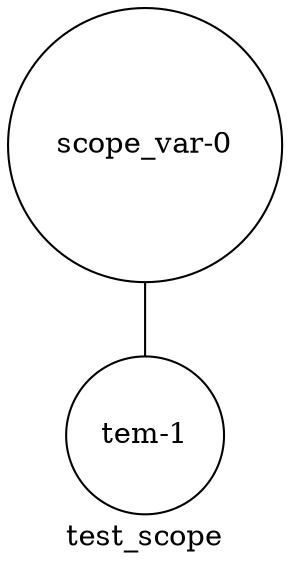 graph test_scope{
label =test_scope
scope_var[label="scope_var-0", shape=circle, style=filled, fillcolor=White]
tem[label="tem-1", shape=circle, style=filled, fillcolor=White]
scope_var--tem
}
